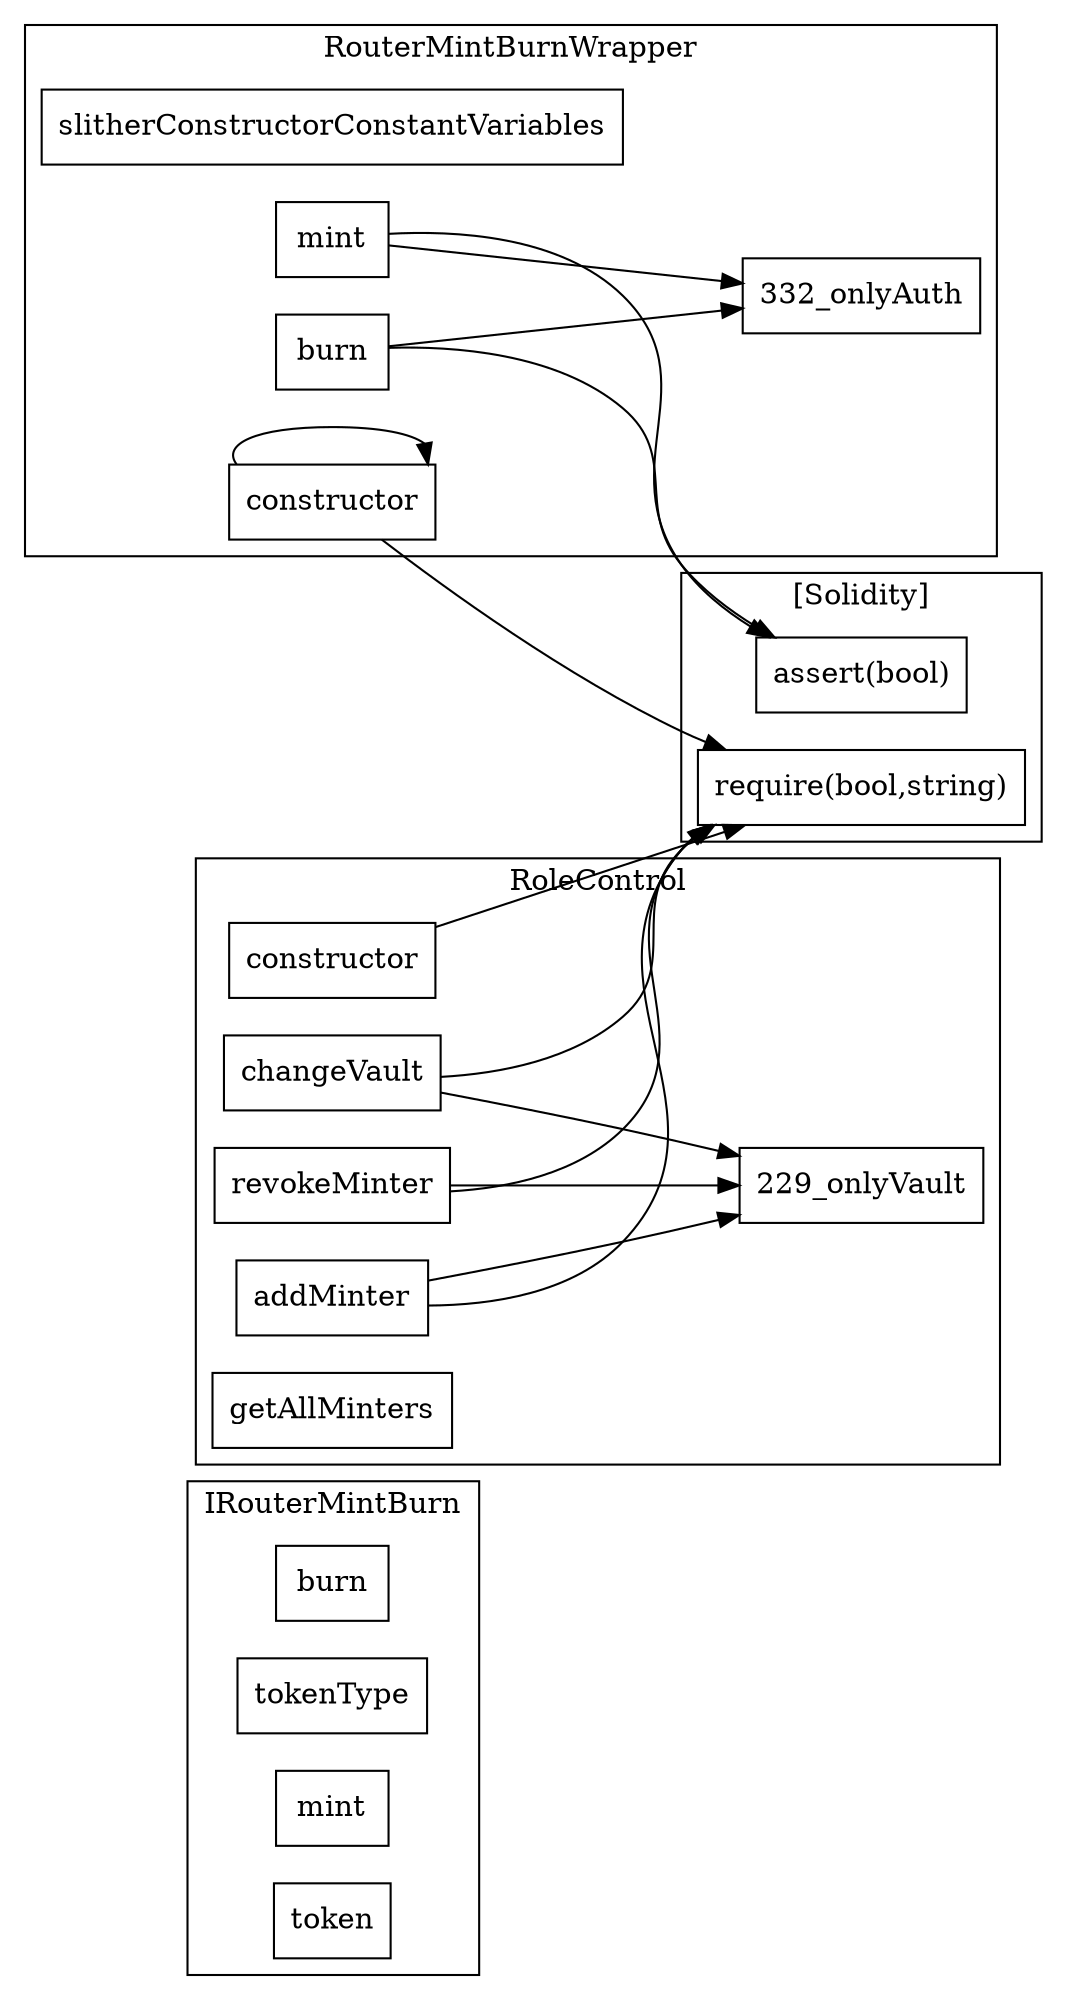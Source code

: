 strict digraph {
rankdir="LR"
node [shape=box]
subgraph cluster_50_IRouterMintBurn {
label = "IRouterMintBurn"
"50_burn" [label="burn"]
"50_tokenType" [label="tokenType"]
"50_mint" [label="mint"]
"50_token" [label="token"]
}subgraph cluster_332_RouterMintBurnWrapper {
label = "RouterMintBurnWrapper"
"332_slitherConstructorConstantVariables" [label="slitherConstructorConstantVariables"]
"332_constructor" [label="constructor"]
"332_mint" [label="mint"]
"332_burn" [label="burn"]
"332_constructor" -> "332_constructor"
"332_burn" -> "332_onlyAuth"
"332_mint" -> "332_onlyAuth"
}subgraph cluster_229_RoleControl {
label = "RoleControl"
"229_addMinter" [label="addMinter"]
"229_changeVault" [label="changeVault"]
"229_revokeMinter" [label="revokeMinter"]
"229_constructor" [label="constructor"]
"229_getAllMinters" [label="getAllMinters"]
"229_addMinter" -> "229_onlyVault"
"229_changeVault" -> "229_onlyVault"
"229_revokeMinter" -> "229_onlyVault"
}subgraph cluster_solidity {
label = "[Solidity]"
"require(bool,string)" 
"assert(bool)" 
"229_constructor" -> "require(bool,string)"
"332_burn" -> "assert(bool)"
"332_mint" -> "assert(bool)"
"332_constructor" -> "require(bool,string)"
"229_addMinter" -> "require(bool,string)"
"229_changeVault" -> "require(bool,string)"
"229_revokeMinter" -> "require(bool,string)"
}
}